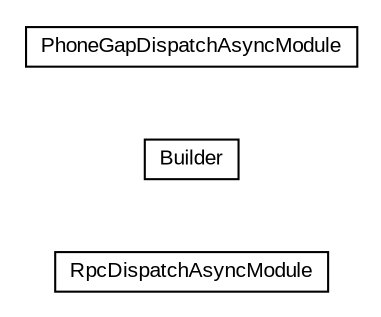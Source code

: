#!/usr/local/bin/dot
#
# Class diagram 
# Generated by UMLGraph version R5_6-24-gf6e263 (http://www.umlgraph.org/)
#

digraph G {
	edge [fontname="arial",fontsize=10,labelfontname="arial",labelfontsize=10];
	node [fontname="arial",fontsize=10,shape=plaintext];
	nodesep=0.25;
	ranksep=0.5;
	rankdir=LR;
	// com.gwtplatform.dispatch.rpc.client.gin.RpcDispatchAsyncModule
	c8138 [label=<<table title="com.gwtplatform.dispatch.rpc.client.gin.RpcDispatchAsyncModule" border="0" cellborder="1" cellspacing="0" cellpadding="2" port="p" href="./RpcDispatchAsyncModule.html">
		<tr><td><table border="0" cellspacing="0" cellpadding="1">
<tr><td align="center" balign="center"> RpcDispatchAsyncModule </td></tr>
		</table></td></tr>
		</table>>, URL="./RpcDispatchAsyncModule.html", fontname="arial", fontcolor="black", fontsize=10.0];
	// com.gwtplatform.dispatch.rpc.client.gin.RpcDispatchAsyncModule.Builder
	c8139 [label=<<table title="com.gwtplatform.dispatch.rpc.client.gin.RpcDispatchAsyncModule.Builder" border="0" cellborder="1" cellspacing="0" cellpadding="2" port="p" href="./RpcDispatchAsyncModule.Builder.html">
		<tr><td><table border="0" cellspacing="0" cellpadding="1">
<tr><td align="center" balign="center"> Builder </td></tr>
		</table></td></tr>
		</table>>, URL="./RpcDispatchAsyncModule.Builder.html", fontname="arial", fontcolor="black", fontsize=10.0];
	// com.gwtplatform.dispatch.rpc.client.gin.PhoneGapDispatchAsyncModule
	c8140 [label=<<table title="com.gwtplatform.dispatch.rpc.client.gin.PhoneGapDispatchAsyncModule" border="0" cellborder="1" cellspacing="0" cellpadding="2" port="p" href="./PhoneGapDispatchAsyncModule.html">
		<tr><td><table border="0" cellspacing="0" cellpadding="1">
<tr><td align="center" balign="center"> PhoneGapDispatchAsyncModule </td></tr>
		</table></td></tr>
		</table>>, URL="./PhoneGapDispatchAsyncModule.html", fontname="arial", fontcolor="black", fontsize=10.0];
}

